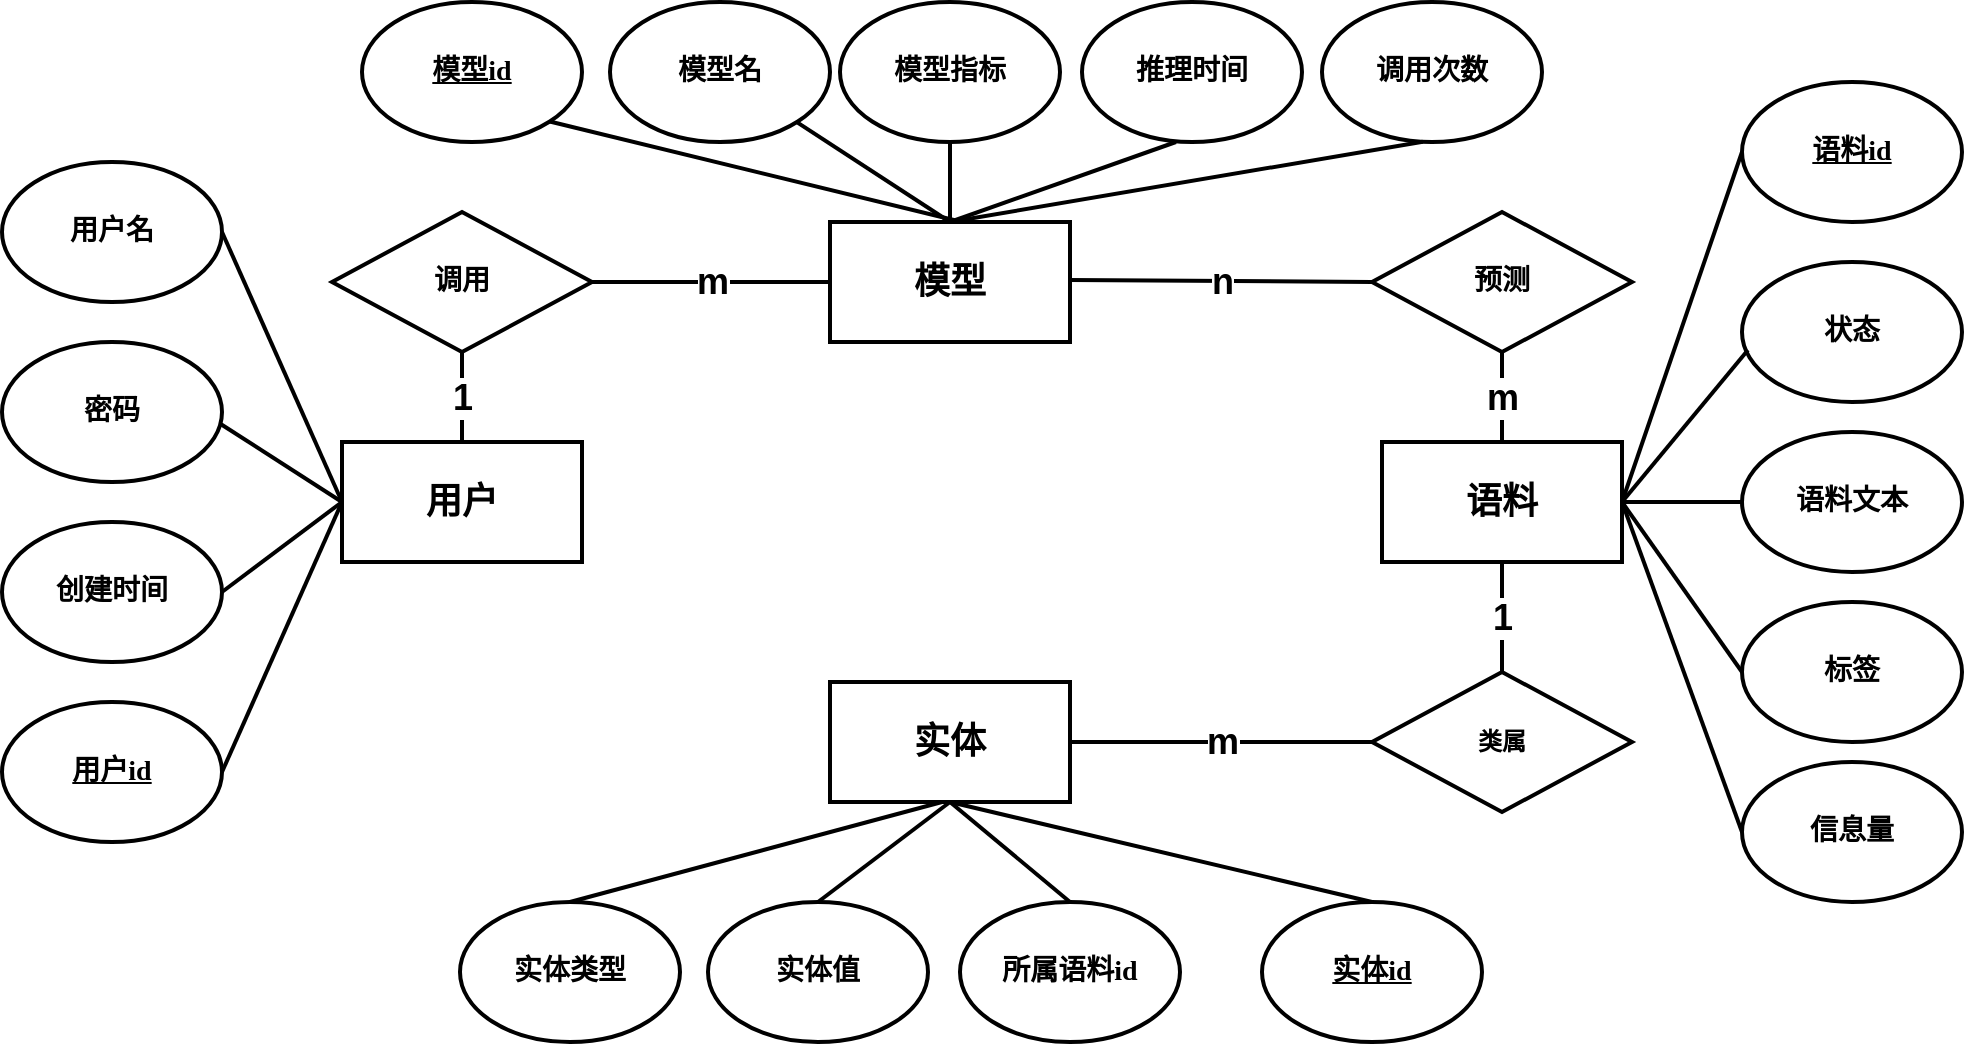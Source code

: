 <mxfile version="24.2.1" type="github">
  <diagram name="第 1 页" id="A9VqD9QQD6lyQ_i_zck9">
    <mxGraphModel dx="2261" dy="746" grid="1" gridSize="10" guides="1" tooltips="1" connect="1" arrows="0" fold="1" page="1" pageScale="1" pageWidth="827" pageHeight="1169" math="0" shadow="0">
      <root>
        <mxCell id="0" />
        <mxCell id="1" parent="0" />
        <mxCell id="xF6YM3SYU7gJ5uiseCk7-1" value="&lt;font style=&quot;font-size: 18px;&quot; face=&quot;宋体&quot;&gt;&lt;b&gt;模型&lt;/b&gt;&lt;/font&gt;" style="rounded=0;whiteSpace=wrap;html=1;strokeWidth=2;" parent="1" vertex="1">
          <mxGeometry x="354" y="150" width="120" height="60" as="geometry" />
        </mxCell>
        <mxCell id="_P8YpMpA9o5XOnk_nfkZ-1" value="&lt;font style=&quot;font-size: 18px;&quot; face=&quot;宋体&quot;&gt;&lt;b&gt;用户&lt;/b&gt;&lt;/font&gt;" style="rounded=0;whiteSpace=wrap;html=1;strokeWidth=2;" parent="1" vertex="1">
          <mxGeometry x="110" y="260" width="120" height="60" as="geometry" />
        </mxCell>
        <mxCell id="_P8YpMpA9o5XOnk_nfkZ-2" value="&lt;font style=&quot;font-size: 18px;&quot; face=&quot;宋体&quot;&gt;&lt;b&gt;实体&lt;/b&gt;&lt;/font&gt;" style="rounded=0;whiteSpace=wrap;html=1;strokeWidth=2;" parent="1" vertex="1">
          <mxGeometry x="354" y="380" width="120" height="60" as="geometry" />
        </mxCell>
        <mxCell id="_P8YpMpA9o5XOnk_nfkZ-3" value="&lt;font style=&quot;font-size: 18px;&quot; face=&quot;宋体&quot;&gt;&lt;b&gt;语料&lt;/b&gt;&lt;/font&gt;" style="rounded=0;whiteSpace=wrap;html=1;strokeWidth=2;" parent="1" vertex="1">
          <mxGeometry x="630" y="260" width="120" height="60" as="geometry" />
        </mxCell>
        <mxCell id="_P8YpMpA9o5XOnk_nfkZ-5" value="&lt;font style=&quot;font-size: 14px;&quot; face=&quot;宋体&quot;&gt;&lt;b&gt;密码&lt;/b&gt;&lt;/font&gt;" style="ellipse;whiteSpace=wrap;html=1;strokeWidth=2;" parent="1" vertex="1">
          <mxGeometry x="-60" y="210" width="110" height="70" as="geometry" />
        </mxCell>
        <mxCell id="_P8YpMpA9o5XOnk_nfkZ-6" value="&lt;font style=&quot;font-size: 14px;&quot; face=&quot;宋体&quot;&gt;&lt;b&gt;用户名&lt;/b&gt;&lt;/font&gt;" style="ellipse;whiteSpace=wrap;html=1;strokeWidth=2;" parent="1" vertex="1">
          <mxGeometry x="-60" y="120" width="110" height="70" as="geometry" />
        </mxCell>
        <mxCell id="_P8YpMpA9o5XOnk_nfkZ-7" value="&lt;font style=&quot;font-size: 14px;&quot; face=&quot;宋体&quot;&gt;&lt;b&gt;创建时间&lt;/b&gt;&lt;/font&gt;" style="ellipse;whiteSpace=wrap;html=1;strokeWidth=2;" parent="1" vertex="1">
          <mxGeometry x="-60" y="300" width="110" height="70" as="geometry" />
        </mxCell>
        <mxCell id="_P8YpMpA9o5XOnk_nfkZ-8" value="&lt;font style=&quot;font-size: 14px;&quot; face=&quot;宋体&quot;&gt;&lt;b&gt;&lt;u&gt;用户id&lt;/u&gt;&lt;/b&gt;&lt;/font&gt;" style="ellipse;whiteSpace=wrap;html=1;strokeWidth=2;" parent="1" vertex="1">
          <mxGeometry x="-60" y="390" width="110" height="70" as="geometry" />
        </mxCell>
        <mxCell id="_P8YpMpA9o5XOnk_nfkZ-15" value="&lt;font style=&quot;font-size: 14px;&quot; face=&quot;宋体&quot;&gt;&lt;b&gt;模型名&lt;/b&gt;&lt;/font&gt;" style="ellipse;whiteSpace=wrap;html=1;strokeWidth=2;" parent="1" vertex="1">
          <mxGeometry x="244" y="40" width="110" height="70" as="geometry" />
        </mxCell>
        <mxCell id="_P8YpMpA9o5XOnk_nfkZ-16" value="&lt;font style=&quot;font-size: 14px;&quot; face=&quot;宋体&quot;&gt;&lt;b&gt;模型指标&lt;/b&gt;&lt;/font&gt;" style="ellipse;whiteSpace=wrap;html=1;strokeWidth=2;" parent="1" vertex="1">
          <mxGeometry x="359" y="40" width="110" height="70" as="geometry" />
        </mxCell>
        <mxCell id="_P8YpMpA9o5XOnk_nfkZ-17" value="&lt;font style=&quot;font-size: 14px;&quot; face=&quot;宋体&quot;&gt;&lt;b&gt;推理时间&lt;/b&gt;&lt;/font&gt;" style="ellipse;whiteSpace=wrap;html=1;strokeWidth=2;" parent="1" vertex="1">
          <mxGeometry x="480" y="40" width="110" height="70" as="geometry" />
        </mxCell>
        <mxCell id="_P8YpMpA9o5XOnk_nfkZ-18" value="&lt;font style=&quot;font-size: 14px;&quot; face=&quot;宋体&quot;&gt;&lt;b&gt;调用次数&lt;/b&gt;&lt;/font&gt;" style="ellipse;whiteSpace=wrap;html=1;strokeWidth=2;" parent="1" vertex="1">
          <mxGeometry x="600" y="40" width="110" height="70" as="geometry" />
        </mxCell>
        <mxCell id="_P8YpMpA9o5XOnk_nfkZ-19" value="&lt;font style=&quot;font-size: 14px;&quot; face=&quot;宋体&quot;&gt;&lt;b&gt;实体类型&lt;/b&gt;&lt;/font&gt;" style="ellipse;whiteSpace=wrap;html=1;strokeWidth=2;" parent="1" vertex="1">
          <mxGeometry x="169" y="490" width="110" height="70" as="geometry" />
        </mxCell>
        <mxCell id="_P8YpMpA9o5XOnk_nfkZ-20" value="&lt;font style=&quot;font-size: 14px;&quot; face=&quot;宋体&quot;&gt;&lt;b&gt;实体值&lt;/b&gt;&lt;/font&gt;" style="ellipse;whiteSpace=wrap;html=1;strokeWidth=2;" parent="1" vertex="1">
          <mxGeometry x="293" y="490" width="110" height="70" as="geometry" />
        </mxCell>
        <mxCell id="_P8YpMpA9o5XOnk_nfkZ-21" value="&lt;font style=&quot;font-size: 14px;&quot; face=&quot;宋体&quot;&gt;&lt;b&gt;所属语料id&lt;/b&gt;&lt;/font&gt;" style="ellipse;whiteSpace=wrap;html=1;strokeWidth=2;" parent="1" vertex="1">
          <mxGeometry x="419" y="490" width="110" height="70" as="geometry" />
        </mxCell>
        <mxCell id="_P8YpMpA9o5XOnk_nfkZ-22" value="&lt;font face=&quot;宋体&quot;&gt;&lt;span style=&quot;font-size: 14px;&quot;&gt;&lt;b&gt;&lt;u&gt;实体id&lt;/u&gt;&lt;/b&gt;&lt;/span&gt;&lt;/font&gt;" style="ellipse;whiteSpace=wrap;html=1;strokeWidth=2;" parent="1" vertex="1">
          <mxGeometry x="570" y="490" width="110" height="70" as="geometry" />
        </mxCell>
        <mxCell id="_P8YpMpA9o5XOnk_nfkZ-23" value="&lt;font face=&quot;宋体&quot;&gt;&lt;span style=&quot;font-size: 14px;&quot;&gt;&lt;b&gt;语料文本&lt;/b&gt;&lt;/span&gt;&lt;/font&gt;" style="ellipse;whiteSpace=wrap;html=1;strokeWidth=2;" parent="1" vertex="1">
          <mxGeometry x="810" y="255" width="110" height="70" as="geometry" />
        </mxCell>
        <mxCell id="_P8YpMpA9o5XOnk_nfkZ-24" value="&lt;font face=&quot;宋体&quot;&gt;&lt;span style=&quot;font-size: 14px;&quot;&gt;&lt;b&gt;&lt;u&gt;语料id&lt;/u&gt;&lt;/b&gt;&lt;/span&gt;&lt;/font&gt;" style="ellipse;whiteSpace=wrap;html=1;strokeWidth=2;" parent="1" vertex="1">
          <mxGeometry x="810" y="80" width="110" height="70" as="geometry" />
        </mxCell>
        <mxCell id="_P8YpMpA9o5XOnk_nfkZ-25" value="&lt;font face=&quot;宋体&quot;&gt;&lt;span style=&quot;font-size: 14px;&quot;&gt;&lt;b&gt;标签&lt;/b&gt;&lt;/span&gt;&lt;/font&gt;" style="ellipse;whiteSpace=wrap;html=1;strokeWidth=2;" parent="1" vertex="1">
          <mxGeometry x="810" y="340" width="110" height="70" as="geometry" />
        </mxCell>
        <mxCell id="_P8YpMpA9o5XOnk_nfkZ-26" value="&lt;font style=&quot;font-size: 14px;&quot; face=&quot;宋体&quot;&gt;&lt;b&gt;信息量&lt;/b&gt;&lt;/font&gt;" style="ellipse;whiteSpace=wrap;html=1;strokeWidth=2;" parent="1" vertex="1">
          <mxGeometry x="810" y="420" width="110" height="70" as="geometry" />
        </mxCell>
        <mxCell id="_P8YpMpA9o5XOnk_nfkZ-27" value="&lt;font face=&quot;宋体&quot; style=&quot;font-size: 14px;&quot;&gt;&lt;b&gt;调用&lt;/b&gt;&lt;/font&gt;" style="rhombus;whiteSpace=wrap;html=1;strokeWidth=2;" parent="1" vertex="1">
          <mxGeometry x="105" y="145" width="130" height="70" as="geometry" />
        </mxCell>
        <mxCell id="_P8YpMpA9o5XOnk_nfkZ-28" value="&lt;font style=&quot;font-size: 14px;&quot; face=&quot;宋体&quot;&gt;&lt;b&gt;预测&lt;/b&gt;&lt;/font&gt;" style="rhombus;whiteSpace=wrap;html=1;strokeWidth=2;" parent="1" vertex="1">
          <mxGeometry x="625" y="145" width="130" height="70" as="geometry" />
        </mxCell>
        <mxCell id="_P8YpMpA9o5XOnk_nfkZ-29" value="&lt;font face=&quot;宋体&quot;&gt;&lt;b&gt;类属&lt;/b&gt;&lt;/font&gt;" style="rhombus;whiteSpace=wrap;html=1;strokeWidth=2;" parent="1" vertex="1">
          <mxGeometry x="625" y="375" width="130" height="70" as="geometry" />
        </mxCell>
        <mxCell id="_P8YpMpA9o5XOnk_nfkZ-31" value="" style="endArrow=none;html=1;rounded=0;entryX=0;entryY=0.5;entryDx=0;entryDy=0;exitX=1;exitY=0.5;exitDx=0;exitDy=0;strokeWidth=2;" parent="1" source="_P8YpMpA9o5XOnk_nfkZ-6" target="_P8YpMpA9o5XOnk_nfkZ-1" edge="1">
          <mxGeometry width="50" height="50" relative="1" as="geometry">
            <mxPoint x="30" y="200" as="sourcePoint" />
            <mxPoint x="80" y="150" as="targetPoint" />
          </mxGeometry>
        </mxCell>
        <mxCell id="_P8YpMpA9o5XOnk_nfkZ-32" value="" style="endArrow=none;html=1;rounded=0;exitX=0.992;exitY=0.584;exitDx=0;exitDy=0;entryX=0;entryY=0.5;entryDx=0;entryDy=0;exitPerimeter=0;strokeWidth=2;" parent="1" source="_P8YpMpA9o5XOnk_nfkZ-5" target="_P8YpMpA9o5XOnk_nfkZ-1" edge="1">
          <mxGeometry width="50" height="50" relative="1" as="geometry">
            <mxPoint x="60" y="165" as="sourcePoint" />
            <mxPoint x="120" y="285" as="targetPoint" />
          </mxGeometry>
        </mxCell>
        <mxCell id="_P8YpMpA9o5XOnk_nfkZ-33" value="" style="endArrow=none;html=1;rounded=0;exitX=1;exitY=0.5;exitDx=0;exitDy=0;entryX=0;entryY=0.5;entryDx=0;entryDy=0;strokeWidth=2;" parent="1" source="_P8YpMpA9o5XOnk_nfkZ-7" target="_P8YpMpA9o5XOnk_nfkZ-1" edge="1">
          <mxGeometry width="50" height="50" relative="1" as="geometry">
            <mxPoint x="59" y="261" as="sourcePoint" />
            <mxPoint x="120" y="300" as="targetPoint" />
          </mxGeometry>
        </mxCell>
        <mxCell id="_P8YpMpA9o5XOnk_nfkZ-34" value="" style="endArrow=none;html=1;rounded=0;exitX=1;exitY=0.5;exitDx=0;exitDy=0;strokeWidth=2;" parent="1" source="_P8YpMpA9o5XOnk_nfkZ-8" edge="1">
          <mxGeometry width="50" height="50" relative="1" as="geometry">
            <mxPoint x="60" y="345" as="sourcePoint" />
            <mxPoint x="110" y="290" as="targetPoint" />
          </mxGeometry>
        </mxCell>
        <mxCell id="_P8YpMpA9o5XOnk_nfkZ-35" value="" style="endArrow=none;html=1;rounded=0;entryX=0.5;entryY=0;entryDx=0;entryDy=0;strokeWidth=2;" parent="1" target="xF6YM3SYU7gJ5uiseCk7-1" edge="1" source="_P8YpMpA9o5XOnk_nfkZ-15">
          <mxGeometry width="50" height="50" relative="1" as="geometry">
            <mxPoint x="230" y="110" as="sourcePoint" />
            <mxPoint x="290" y="245" as="targetPoint" />
          </mxGeometry>
        </mxCell>
        <mxCell id="_P8YpMpA9o5XOnk_nfkZ-36" value="" style="endArrow=none;html=1;rounded=0;entryX=0.5;entryY=0;entryDx=0;entryDy=0;exitX=0.5;exitY=1;exitDx=0;exitDy=0;strokeWidth=2;" parent="1" source="_P8YpMpA9o5XOnk_nfkZ-16" target="xF6YM3SYU7gJ5uiseCk7-1" edge="1">
          <mxGeometry width="50" height="50" relative="1" as="geometry">
            <mxPoint x="255" y="120" as="sourcePoint" />
            <mxPoint x="439" y="160" as="targetPoint" />
          </mxGeometry>
        </mxCell>
        <mxCell id="_P8YpMpA9o5XOnk_nfkZ-37" value="" style="endArrow=none;html=1;rounded=0;exitX=0.427;exitY=1;exitDx=0;exitDy=0;strokeWidth=2;exitPerimeter=0;" parent="1" edge="1" source="_P8YpMpA9o5XOnk_nfkZ-17">
          <mxGeometry width="50" height="50" relative="1" as="geometry">
            <mxPoint x="477" y="110" as="sourcePoint" />
            <mxPoint x="414" y="150" as="targetPoint" />
          </mxGeometry>
        </mxCell>
        <mxCell id="_P8YpMpA9o5XOnk_nfkZ-38" value="" style="endArrow=none;html=1;rounded=0;exitX=0.458;exitY=0.998;exitDx=0;exitDy=0;exitPerimeter=0;entryX=0.5;entryY=0;entryDx=0;entryDy=0;strokeWidth=2;" parent="1" source="_P8YpMpA9o5XOnk_nfkZ-18" target="xF6YM3SYU7gJ5uiseCk7-1" edge="1">
          <mxGeometry width="50" height="50" relative="1" as="geometry">
            <mxPoint x="487" y="120" as="sourcePoint" />
            <mxPoint x="424" y="160" as="targetPoint" />
          </mxGeometry>
        </mxCell>
        <mxCell id="_P8YpMpA9o5XOnk_nfkZ-39" value="" style="endArrow=none;html=1;rounded=0;exitX=0;exitY=0.5;exitDx=0;exitDy=0;entryX=1;entryY=0.5;entryDx=0;entryDy=0;strokeWidth=2;" parent="1" source="_P8YpMpA9o5XOnk_nfkZ-24" target="_P8YpMpA9o5XOnk_nfkZ-3" edge="1">
          <mxGeometry width="50" height="50" relative="1" as="geometry">
            <mxPoint x="608" y="120" as="sourcePoint" />
            <mxPoint x="424" y="160" as="targetPoint" />
          </mxGeometry>
        </mxCell>
        <mxCell id="_P8YpMpA9o5XOnk_nfkZ-40" value="" style="endArrow=none;html=1;rounded=0;exitX=0;exitY=0.5;exitDx=0;exitDy=0;strokeWidth=2;" parent="1" source="_P8YpMpA9o5XOnk_nfkZ-23" edge="1">
          <mxGeometry width="50" height="50" relative="1" as="geometry">
            <mxPoint x="820" y="165" as="sourcePoint" />
            <mxPoint x="750" y="290" as="targetPoint" />
          </mxGeometry>
        </mxCell>
        <mxCell id="_P8YpMpA9o5XOnk_nfkZ-41" value="" style="endArrow=none;html=1;rounded=0;exitX=0;exitY=0.5;exitDx=0;exitDy=0;strokeWidth=2;" parent="1" source="_P8YpMpA9o5XOnk_nfkZ-25" edge="1">
          <mxGeometry width="50" height="50" relative="1" as="geometry">
            <mxPoint x="820" y="255" as="sourcePoint" />
            <mxPoint x="750" y="290" as="targetPoint" />
          </mxGeometry>
        </mxCell>
        <mxCell id="_P8YpMpA9o5XOnk_nfkZ-42" value="" style="endArrow=none;html=1;rounded=0;exitX=0;exitY=0.5;exitDx=0;exitDy=0;strokeWidth=2;" parent="1" source="_P8YpMpA9o5XOnk_nfkZ-26" edge="1">
          <mxGeometry width="50" height="50" relative="1" as="geometry">
            <mxPoint x="820" y="345" as="sourcePoint" />
            <mxPoint x="750" y="290" as="targetPoint" />
          </mxGeometry>
        </mxCell>
        <mxCell id="_P8YpMpA9o5XOnk_nfkZ-43" value="" style="endArrow=none;html=1;rounded=0;exitX=0.5;exitY=1;exitDx=0;exitDy=0;entryX=0.5;entryY=0;entryDx=0;entryDy=0;strokeWidth=2;" parent="1" source="_P8YpMpA9o5XOnk_nfkZ-2" target="_P8YpMpA9o5XOnk_nfkZ-22" edge="1">
          <mxGeometry width="50" height="50" relative="1" as="geometry">
            <mxPoint x="820" y="435" as="sourcePoint" />
            <mxPoint x="760" y="300" as="targetPoint" />
          </mxGeometry>
        </mxCell>
        <mxCell id="_P8YpMpA9o5XOnk_nfkZ-44" value="" style="endArrow=none;html=1;rounded=0;exitX=0.5;exitY=1;exitDx=0;exitDy=0;entryX=0.5;entryY=0;entryDx=0;entryDy=0;strokeWidth=2;" parent="1" source="_P8YpMpA9o5XOnk_nfkZ-2" target="_P8YpMpA9o5XOnk_nfkZ-21" edge="1">
          <mxGeometry width="50" height="50" relative="1" as="geometry">
            <mxPoint x="424" y="450" as="sourcePoint" />
            <mxPoint x="635" y="500" as="targetPoint" />
          </mxGeometry>
        </mxCell>
        <mxCell id="_P8YpMpA9o5XOnk_nfkZ-45" value="" style="endArrow=none;html=1;rounded=0;entryX=0.5;entryY=0;entryDx=0;entryDy=0;exitX=0.5;exitY=1;exitDx=0;exitDy=0;strokeWidth=2;" parent="1" source="_P8YpMpA9o5XOnk_nfkZ-2" target="_P8YpMpA9o5XOnk_nfkZ-20" edge="1">
          <mxGeometry width="50" height="50" relative="1" as="geometry">
            <mxPoint x="410" y="440" as="sourcePoint" />
            <mxPoint x="484" y="500" as="targetPoint" />
          </mxGeometry>
        </mxCell>
        <mxCell id="_P8YpMpA9o5XOnk_nfkZ-46" value="" style="endArrow=none;html=1;rounded=0;entryX=0.5;entryY=0;entryDx=0;entryDy=0;strokeWidth=2;" parent="1" target="_P8YpMpA9o5XOnk_nfkZ-19" edge="1">
          <mxGeometry width="50" height="50" relative="1" as="geometry">
            <mxPoint x="410" y="440" as="sourcePoint" />
            <mxPoint x="358" y="500" as="targetPoint" />
          </mxGeometry>
        </mxCell>
        <mxCell id="_P8YpMpA9o5XOnk_nfkZ-47" value="&lt;font style=&quot;font-size: 18px;&quot;&gt;&lt;b&gt;1&lt;/b&gt;&lt;/font&gt;" style="endArrow=none;html=1;rounded=0;entryX=0.5;entryY=0;entryDx=0;entryDy=0;exitX=0.5;exitY=1;exitDx=0;exitDy=0;fontSize=14;strokeWidth=2;" parent="1" source="_P8YpMpA9o5XOnk_nfkZ-27" target="_P8YpMpA9o5XOnk_nfkZ-1" edge="1">
          <mxGeometry width="50" height="50" relative="1" as="geometry">
            <mxPoint x="60" y="165" as="sourcePoint" />
            <mxPoint x="120" y="300" as="targetPoint" />
          </mxGeometry>
        </mxCell>
        <mxCell id="_P8YpMpA9o5XOnk_nfkZ-48" value="&lt;font style=&quot;font-size: 18px;&quot;&gt;&lt;b&gt;m&lt;/b&gt;&lt;/font&gt;" style="endArrow=none;html=1;rounded=0;entryX=1;entryY=0.5;entryDx=0;entryDy=0;exitX=0;exitY=0.5;exitDx=0;exitDy=0;fontSize=14;strokeWidth=2;" parent="1" source="xF6YM3SYU7gJ5uiseCk7-1" target="_P8YpMpA9o5XOnk_nfkZ-27" edge="1">
          <mxGeometry width="50" height="50" relative="1" as="geometry">
            <mxPoint x="180" y="225" as="sourcePoint" />
            <mxPoint x="180" y="270" as="targetPoint" />
          </mxGeometry>
        </mxCell>
        <mxCell id="_P8YpMpA9o5XOnk_nfkZ-49" value="&lt;font style=&quot;font-size: 18px;&quot;&gt;&lt;b&gt;n&lt;/b&gt;&lt;/font&gt;" style="endArrow=none;html=1;rounded=0;entryX=1;entryY=0.5;entryDx=0;entryDy=0;exitX=0;exitY=0.5;exitDx=0;exitDy=0;fontSize=14;strokeWidth=2;" parent="1" source="_P8YpMpA9o5XOnk_nfkZ-28" edge="1">
          <mxGeometry width="50" height="50" relative="1" as="geometry">
            <mxPoint x="593" y="179" as="sourcePoint" />
            <mxPoint x="474" y="179" as="targetPoint" />
          </mxGeometry>
        </mxCell>
        <mxCell id="_P8YpMpA9o5XOnk_nfkZ-50" value="&lt;font style=&quot;font-size: 18px;&quot;&gt;&lt;b&gt;m&lt;/b&gt;&lt;/font&gt;" style="endArrow=none;html=1;rounded=0;exitX=0.5;exitY=0;exitDx=0;exitDy=0;fontSize=14;strokeWidth=2;" parent="1" source="_P8YpMpA9o5XOnk_nfkZ-3" target="_P8YpMpA9o5XOnk_nfkZ-28" edge="1">
          <mxGeometry width="50" height="50" relative="1" as="geometry">
            <mxPoint x="635" y="190" as="sourcePoint" />
            <mxPoint x="484" y="189" as="targetPoint" />
          </mxGeometry>
        </mxCell>
        <mxCell id="_P8YpMpA9o5XOnk_nfkZ-51" value="&lt;b&gt;&lt;font style=&quot;font-size: 18px;&quot;&gt;1&lt;/font&gt;&lt;/b&gt;" style="endArrow=none;html=1;rounded=0;entryX=0.5;entryY=1;entryDx=0;entryDy=0;fontSize=14;strokeWidth=2;" parent="1" source="_P8YpMpA9o5XOnk_nfkZ-29" target="_P8YpMpA9o5XOnk_nfkZ-3" edge="1">
          <mxGeometry width="50" height="50" relative="1" as="geometry">
            <mxPoint x="700" y="270" as="sourcePoint" />
            <mxPoint x="700" y="225" as="targetPoint" />
          </mxGeometry>
        </mxCell>
        <mxCell id="_P8YpMpA9o5XOnk_nfkZ-52" value="&lt;font style=&quot;font-size: 18px;&quot;&gt;&lt;b&gt;m&lt;/b&gt;&lt;/font&gt;" style="endArrow=none;html=1;rounded=0;entryX=1;entryY=0.5;entryDx=0;entryDy=0;exitX=0;exitY=0.5;exitDx=0;exitDy=0;fontSize=14;strokeWidth=2;" parent="1" source="_P8YpMpA9o5XOnk_nfkZ-29" target="_P8YpMpA9o5XOnk_nfkZ-2" edge="1">
          <mxGeometry width="50" height="50" relative="1" as="geometry">
            <mxPoint x="700" y="400" as="sourcePoint" />
            <mxPoint x="700" y="330" as="targetPoint" />
          </mxGeometry>
        </mxCell>
        <mxCell id="ji9CPOcz6pu1YurVozv2-2" value="&lt;font face=&quot;宋体&quot;&gt;&lt;span style=&quot;font-size: 14px;&quot;&gt;&lt;b&gt;状态&lt;/b&gt;&lt;/span&gt;&lt;/font&gt;" style="ellipse;whiteSpace=wrap;html=1;strokeWidth=2;" parent="1" vertex="1">
          <mxGeometry x="810" y="170" width="110" height="70" as="geometry" />
        </mxCell>
        <mxCell id="ji9CPOcz6pu1YurVozv2-3" value="" style="endArrow=none;html=1;rounded=0;exitX=0.027;exitY=0.629;exitDx=0;exitDy=0;strokeWidth=2;exitPerimeter=0;" parent="1" source="ji9CPOcz6pu1YurVozv2-2" edge="1">
          <mxGeometry width="50" height="50" relative="1" as="geometry">
            <mxPoint x="820" y="95" as="sourcePoint" />
            <mxPoint x="750" y="290" as="targetPoint" />
          </mxGeometry>
        </mxCell>
        <mxCell id="ajpSQXHgPDW8RSLcV7jV-1" value="&lt;font style=&quot;font-size: 14px;&quot; face=&quot;宋体&quot;&gt;&lt;b&gt;&lt;u&gt;模型id&lt;/u&gt;&lt;/b&gt;&lt;/font&gt;" style="ellipse;whiteSpace=wrap;html=1;strokeWidth=2;" vertex="1" parent="1">
          <mxGeometry x="120" y="40" width="110" height="70" as="geometry" />
        </mxCell>
        <mxCell id="ajpSQXHgPDW8RSLcV7jV-3" value="" style="endArrow=none;html=1;rounded=0;strokeWidth=2;exitX=1;exitY=1;exitDx=0;exitDy=0;" edge="1" parent="1" source="ajpSQXHgPDW8RSLcV7jV-1">
          <mxGeometry width="50" height="50" relative="1" as="geometry">
            <mxPoint x="347" y="110" as="sourcePoint" />
            <mxPoint x="420" y="150" as="targetPoint" />
          </mxGeometry>
        </mxCell>
      </root>
    </mxGraphModel>
  </diagram>
</mxfile>
